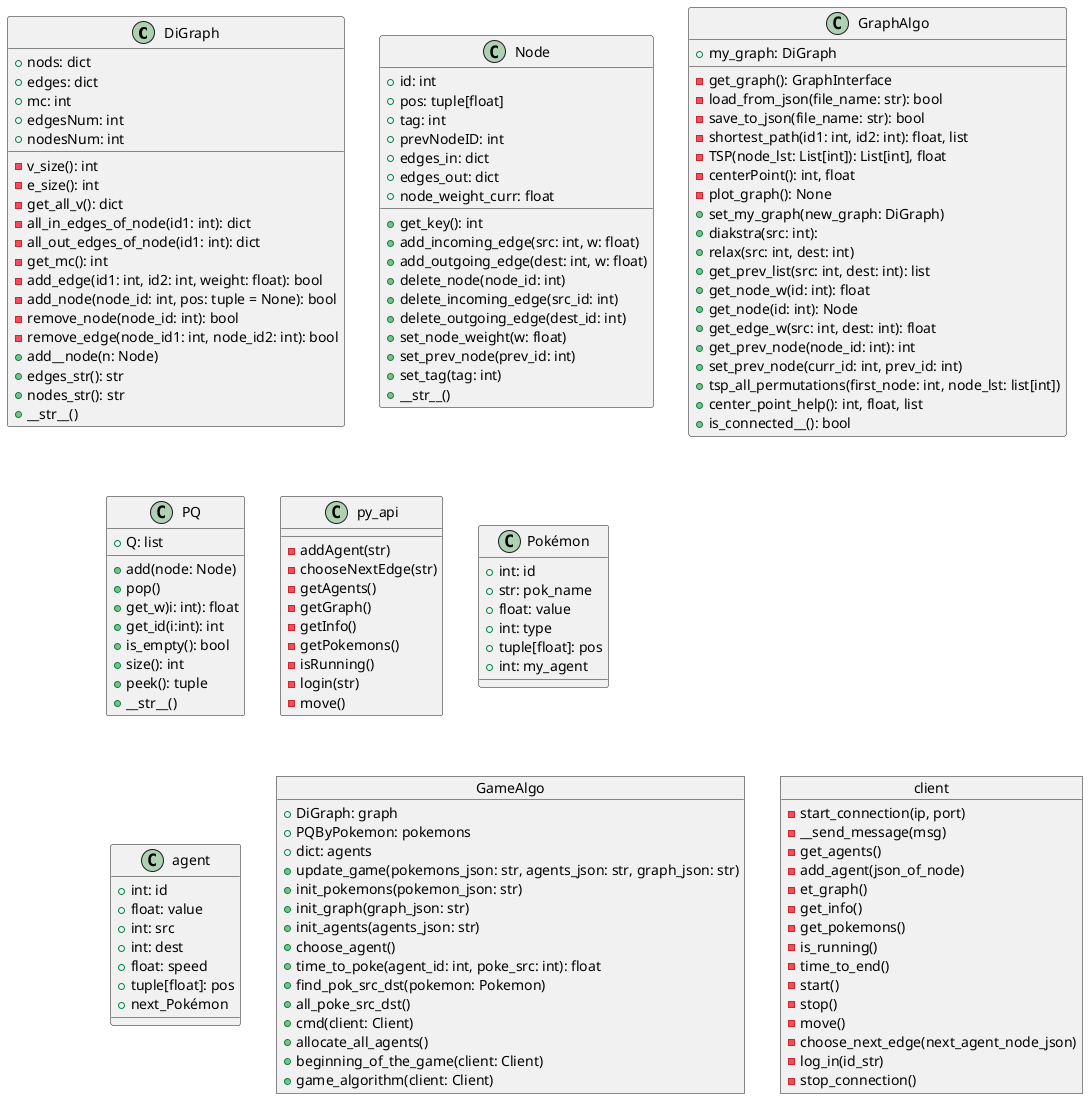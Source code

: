 import
@startuml


class DiGraph{
+nods: dict
+edges: dict
+mc: int
+edgesNum: int
+nodesNum: int
-v_size(): int
-e_size(): int
-get_all_v(): dict
-all_in_edges_of_node(id1: int): dict
-all_out_edges_of_node(id1: int): dict
-get_mc(): int
-add_edge(id1: int, id2: int, weight: float): bool
-add_node(node_id: int, pos: tuple = None): bool
-remove_node(node_id: int): bool
-remove_edge(node_id1: int, node_id2: int): bool
+add__node(n: Node)
+edges_str(): str
+nodes_str(): str
+__str__()
}

class Node{
+id: int
+pos: tuple[float]
+tag: int
+prevNodeID: int
+edges_in: dict
+edges_out: dict
+node_weight_curr: float
+get_key(): int
+add_incoming_edge(src: int, w: float)
+add_outgoing_edge(dest: int, w: float)
+delete_node(node_id: int)
+delete_incoming_edge(src_id: int)
+delete_outgoing_edge(dest_id: int)
+set_node_weight(w: float)
+set_prev_node(prev_id: int)
+set_tag(tag: int)
+__str__()
}

class GraphAlgo{
+my_graph: DiGraph
-get_graph(): GraphInterface
-load_from_json(file_name: str): bool
-save_to_json(file_name: str): bool
-shortest_path(id1: int, id2: int): float, list
-TSP(node_lst: List[int]): List[int], float
-centerPoint(): int, float
-plot_graph(): None
+set_my_graph(new_graph: DiGraph)
+diakstra(src: int):
+relax(src: int, dest: int)
+get_prev_list(src: int, dest: int): list
+get_node_w(id: int): float
+get_node(id: int): Node
'+get_node_tag(id: int): int
'+set_node_tag(id: int, tag)
'+set_path_w(id: int, w: float)
+get_edge_w(src: int, dest: int): float
+get_prev_node(node_id: int): int
+set_prev_node(curr_id: int, prev_id: int)
+tsp_all_permutations(first_node: int, node_lst: list[int])
+center_point_help(): int, float, list
+is_connected__(): bool
}

class PQ{
+Q: list
+add(node: Node)
+pop()
+get_w)i: int): float
+get_id(i:int): int
+is_empty(): bool
+size(): int
+peek(): tuple
+__str__()
}

class py_api{
-addAgent(str)
-chooseNextEdge(str)
-getAgents()
-getGraph()
-getInfo()
-getPokemons()
-isRunning()
-login(str)
-move()
}

class Pokémon{
+int: id
+str: pok_name
+float: value
+int: type
+tuple[float]: pos
+int: my_agent
}

class agent{
+int: id
+float: value
+int: src
+int: dest
+float: speed
+tuple[float]: pos
+next_Pokémon
}

object GameAlgo{
+DiGraph: graph
+PQByPokemon: pokemons
+dict: agents
+update_game(pokemons_json: str, agents_json: str, graph_json: str)
+init_pokemons(pokemon_json: str)
+init_graph(graph_json: str)
+init_agents(agents_json: str)
+choose_agent()
+time_to_poke(agent_id: int, poke_src: int): float
+find_pok_src_dst(pokemon: Pokemon)
+all_poke_src_dst()
+cmd(client: Client)
+allocate_all_agents()
+beginning_of_the_game(client: Client)
+game_algorithm(client: Client)
}

object client{
-start_connection(ip, port)
-__send_message(msg)
-get_agents()
-add_agent(json_of_node)
-et_graph()
-get_info()
-get_pokemons()
-is_running()
-time_to_end()
-start()
-stop()
-move()
-choose_next_edge(next_agent_node_json)
-log_in(id_str)
-stop_connection()
}

@enduml
